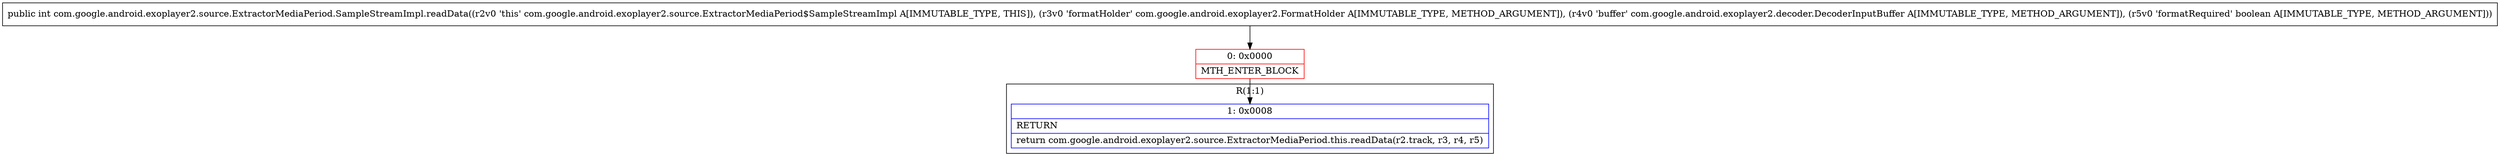 digraph "CFG forcom.google.android.exoplayer2.source.ExtractorMediaPeriod.SampleStreamImpl.readData(Lcom\/google\/android\/exoplayer2\/FormatHolder;Lcom\/google\/android\/exoplayer2\/decoder\/DecoderInputBuffer;Z)I" {
subgraph cluster_Region_1759278240 {
label = "R(1:1)";
node [shape=record,color=blue];
Node_1 [shape=record,label="{1\:\ 0x0008|RETURN\l|return com.google.android.exoplayer2.source.ExtractorMediaPeriod.this.readData(r2.track, r3, r4, r5)\l}"];
}
Node_0 [shape=record,color=red,label="{0\:\ 0x0000|MTH_ENTER_BLOCK\l}"];
MethodNode[shape=record,label="{public int com.google.android.exoplayer2.source.ExtractorMediaPeriod.SampleStreamImpl.readData((r2v0 'this' com.google.android.exoplayer2.source.ExtractorMediaPeriod$SampleStreamImpl A[IMMUTABLE_TYPE, THIS]), (r3v0 'formatHolder' com.google.android.exoplayer2.FormatHolder A[IMMUTABLE_TYPE, METHOD_ARGUMENT]), (r4v0 'buffer' com.google.android.exoplayer2.decoder.DecoderInputBuffer A[IMMUTABLE_TYPE, METHOD_ARGUMENT]), (r5v0 'formatRequired' boolean A[IMMUTABLE_TYPE, METHOD_ARGUMENT])) }"];
MethodNode -> Node_0;
Node_0 -> Node_1;
}

